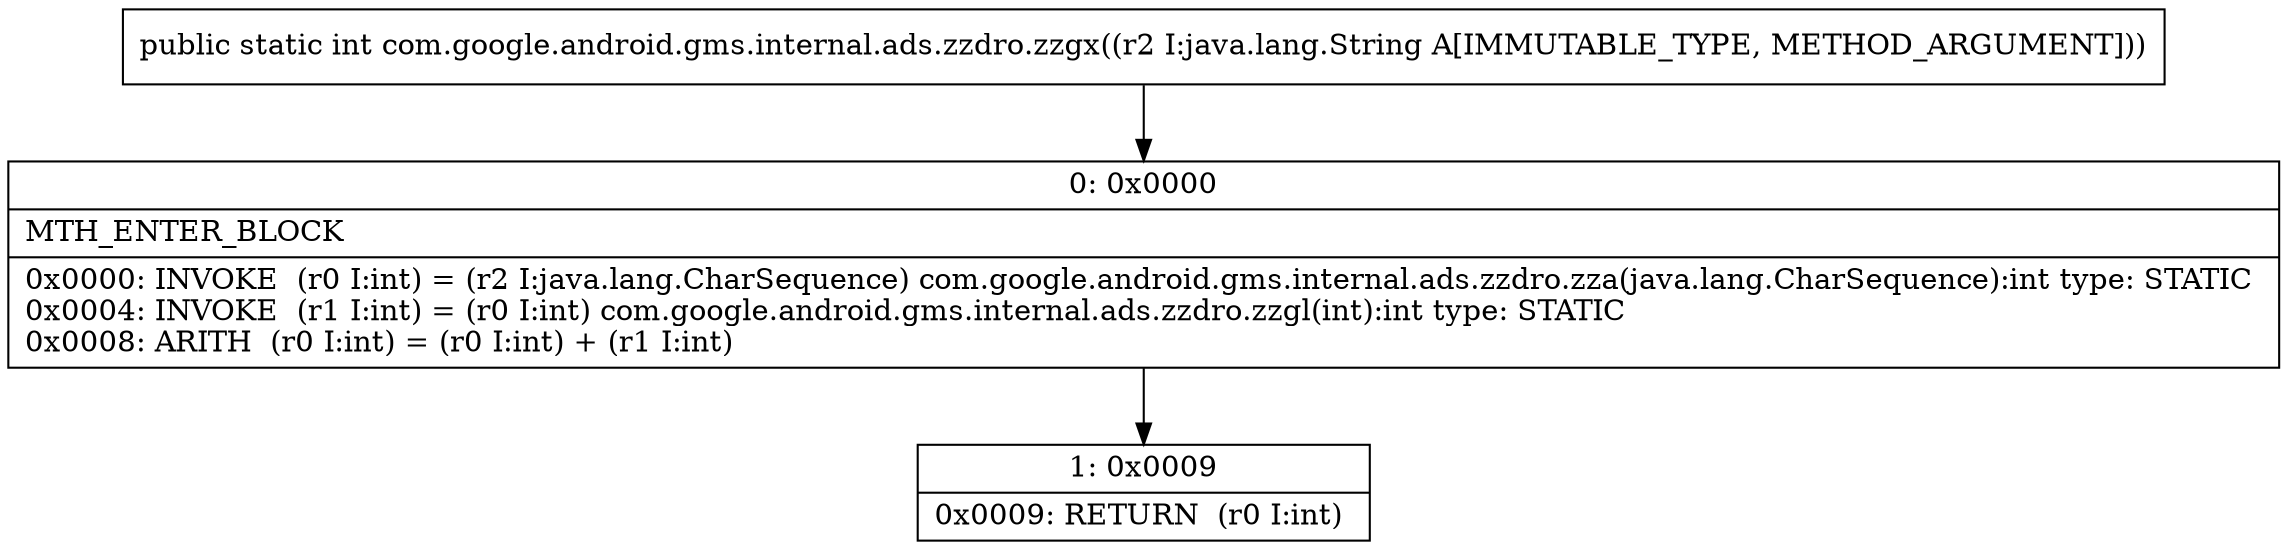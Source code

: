 digraph "CFG forcom.google.android.gms.internal.ads.zzdro.zzgx(Ljava\/lang\/String;)I" {
Node_0 [shape=record,label="{0\:\ 0x0000|MTH_ENTER_BLOCK\l|0x0000: INVOKE  (r0 I:int) = (r2 I:java.lang.CharSequence) com.google.android.gms.internal.ads.zzdro.zza(java.lang.CharSequence):int type: STATIC \l0x0004: INVOKE  (r1 I:int) = (r0 I:int) com.google.android.gms.internal.ads.zzdro.zzgl(int):int type: STATIC \l0x0008: ARITH  (r0 I:int) = (r0 I:int) + (r1 I:int) \l}"];
Node_1 [shape=record,label="{1\:\ 0x0009|0x0009: RETURN  (r0 I:int) \l}"];
MethodNode[shape=record,label="{public static int com.google.android.gms.internal.ads.zzdro.zzgx((r2 I:java.lang.String A[IMMUTABLE_TYPE, METHOD_ARGUMENT])) }"];
MethodNode -> Node_0;
Node_0 -> Node_1;
}

